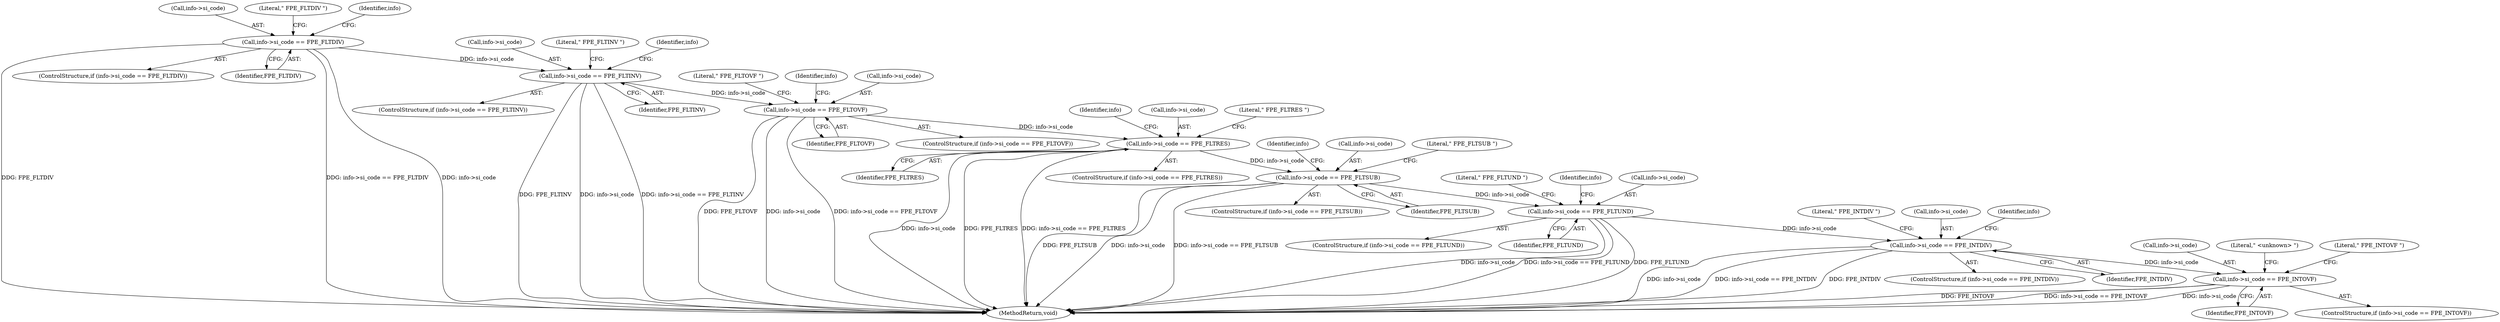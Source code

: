 digraph "0_Chrome_805eabb91d386c86bd64336c7643f6dfa864151d@pointer" {
"1000229" [label="(Call,info->si_code == FPE_INTOVF)"];
"1000220" [label="(Call,info->si_code == FPE_INTDIV)"];
"1000211" [label="(Call,info->si_code == FPE_FLTUND)"];
"1000202" [label="(Call,info->si_code == FPE_FLTSUB)"];
"1000193" [label="(Call,info->si_code == FPE_FLTRES)"];
"1000184" [label="(Call,info->si_code == FPE_FLTOVF)"];
"1000175" [label="(Call,info->si_code == FPE_FLTINV)"];
"1000166" [label="(Call,info->si_code == FPE_FLTDIV)"];
"1000226" [label="(Literal,\" FPE_INTDIV \")"];
"1000167" [label="(Call,info->si_code)"];
"1000183" [label="(ControlStructure,if (info->si_code == FPE_FLTOVF))"];
"1000445" [label="(MethodReturn,void)"];
"1000179" [label="(Identifier,FPE_FLTINV)"];
"1000213" [label="(Identifier,info)"];
"1000233" [label="(Identifier,FPE_INTOVF)"];
"1000221" [label="(Call,info->si_code)"];
"1000219" [label="(ControlStructure,if (info->si_code == FPE_INTDIV))"];
"1000203" [label="(Call,info->si_code)"];
"1000172" [label="(Literal,\" FPE_FLTDIV \")"];
"1000204" [label="(Identifier,info)"];
"1000175" [label="(Call,info->si_code == FPE_FLTINV)"];
"1000201" [label="(ControlStructure,if (info->si_code == FPE_FLTSUB))"];
"1000210" [label="(ControlStructure,if (info->si_code == FPE_FLTUND))"];
"1000174" [label="(ControlStructure,if (info->si_code == FPE_FLTINV))"];
"1000194" [label="(Call,info->si_code)"];
"1000220" [label="(Call,info->si_code == FPE_INTDIV)"];
"1000224" [label="(Identifier,FPE_INTDIV)"];
"1000190" [label="(Literal,\" FPE_FLTOVF \")"];
"1000231" [label="(Identifier,info)"];
"1000195" [label="(Identifier,info)"];
"1000176" [label="(Call,info->si_code)"];
"1000181" [label="(Literal,\" FPE_FLTINV \")"];
"1000165" [label="(ControlStructure,if (info->si_code == FPE_FLTDIV))"];
"1000166" [label="(Call,info->si_code == FPE_FLTDIV)"];
"1000217" [label="(Literal,\" FPE_FLTUND \")"];
"1000188" [label="(Identifier,FPE_FLTOVF)"];
"1000206" [label="(Identifier,FPE_FLTSUB)"];
"1000222" [label="(Identifier,info)"];
"1000230" [label="(Call,info->si_code)"];
"1000212" [label="(Call,info->si_code)"];
"1000185" [label="(Call,info->si_code)"];
"1000177" [label="(Identifier,info)"];
"1000192" [label="(ControlStructure,if (info->si_code == FPE_FLTRES))"];
"1000202" [label="(Call,info->si_code == FPE_FLTSUB)"];
"1000229" [label="(Call,info->si_code == FPE_INTOVF)"];
"1000238" [label="(Literal,\" <unknown> \")"];
"1000170" [label="(Identifier,FPE_FLTDIV)"];
"1000228" [label="(ControlStructure,if (info->si_code == FPE_INTOVF))"];
"1000211" [label="(Call,info->si_code == FPE_FLTUND)"];
"1000186" [label="(Identifier,info)"];
"1000215" [label="(Identifier,FPE_FLTUND)"];
"1000208" [label="(Literal,\" FPE_FLTSUB \")"];
"1000193" [label="(Call,info->si_code == FPE_FLTRES)"];
"1000197" [label="(Identifier,FPE_FLTRES)"];
"1000199" [label="(Literal,\" FPE_FLTRES \")"];
"1000235" [label="(Literal,\" FPE_INTOVF \")"];
"1000184" [label="(Call,info->si_code == FPE_FLTOVF)"];
"1000229" -> "1000228"  [label="AST: "];
"1000229" -> "1000233"  [label="CFG: "];
"1000230" -> "1000229"  [label="AST: "];
"1000233" -> "1000229"  [label="AST: "];
"1000235" -> "1000229"  [label="CFG: "];
"1000238" -> "1000229"  [label="CFG: "];
"1000229" -> "1000445"  [label="DDG: FPE_INTOVF"];
"1000229" -> "1000445"  [label="DDG: info->si_code == FPE_INTOVF"];
"1000229" -> "1000445"  [label="DDG: info->si_code"];
"1000220" -> "1000229"  [label="DDG: info->si_code"];
"1000220" -> "1000219"  [label="AST: "];
"1000220" -> "1000224"  [label="CFG: "];
"1000221" -> "1000220"  [label="AST: "];
"1000224" -> "1000220"  [label="AST: "];
"1000226" -> "1000220"  [label="CFG: "];
"1000231" -> "1000220"  [label="CFG: "];
"1000220" -> "1000445"  [label="DDG: info->si_code"];
"1000220" -> "1000445"  [label="DDG: info->si_code == FPE_INTDIV"];
"1000220" -> "1000445"  [label="DDG: FPE_INTDIV"];
"1000211" -> "1000220"  [label="DDG: info->si_code"];
"1000211" -> "1000210"  [label="AST: "];
"1000211" -> "1000215"  [label="CFG: "];
"1000212" -> "1000211"  [label="AST: "];
"1000215" -> "1000211"  [label="AST: "];
"1000217" -> "1000211"  [label="CFG: "];
"1000222" -> "1000211"  [label="CFG: "];
"1000211" -> "1000445"  [label="DDG: info->si_code"];
"1000211" -> "1000445"  [label="DDG: info->si_code == FPE_FLTUND"];
"1000211" -> "1000445"  [label="DDG: FPE_FLTUND"];
"1000202" -> "1000211"  [label="DDG: info->si_code"];
"1000202" -> "1000201"  [label="AST: "];
"1000202" -> "1000206"  [label="CFG: "];
"1000203" -> "1000202"  [label="AST: "];
"1000206" -> "1000202"  [label="AST: "];
"1000208" -> "1000202"  [label="CFG: "];
"1000213" -> "1000202"  [label="CFG: "];
"1000202" -> "1000445"  [label="DDG: FPE_FLTSUB"];
"1000202" -> "1000445"  [label="DDG: info->si_code"];
"1000202" -> "1000445"  [label="DDG: info->si_code == FPE_FLTSUB"];
"1000193" -> "1000202"  [label="DDG: info->si_code"];
"1000193" -> "1000192"  [label="AST: "];
"1000193" -> "1000197"  [label="CFG: "];
"1000194" -> "1000193"  [label="AST: "];
"1000197" -> "1000193"  [label="AST: "];
"1000199" -> "1000193"  [label="CFG: "];
"1000204" -> "1000193"  [label="CFG: "];
"1000193" -> "1000445"  [label="DDG: info->si_code"];
"1000193" -> "1000445"  [label="DDG: FPE_FLTRES"];
"1000193" -> "1000445"  [label="DDG: info->si_code == FPE_FLTRES"];
"1000184" -> "1000193"  [label="DDG: info->si_code"];
"1000184" -> "1000183"  [label="AST: "];
"1000184" -> "1000188"  [label="CFG: "];
"1000185" -> "1000184"  [label="AST: "];
"1000188" -> "1000184"  [label="AST: "];
"1000190" -> "1000184"  [label="CFG: "];
"1000195" -> "1000184"  [label="CFG: "];
"1000184" -> "1000445"  [label="DDG: FPE_FLTOVF"];
"1000184" -> "1000445"  [label="DDG: info->si_code"];
"1000184" -> "1000445"  [label="DDG: info->si_code == FPE_FLTOVF"];
"1000175" -> "1000184"  [label="DDG: info->si_code"];
"1000175" -> "1000174"  [label="AST: "];
"1000175" -> "1000179"  [label="CFG: "];
"1000176" -> "1000175"  [label="AST: "];
"1000179" -> "1000175"  [label="AST: "];
"1000181" -> "1000175"  [label="CFG: "];
"1000186" -> "1000175"  [label="CFG: "];
"1000175" -> "1000445"  [label="DDG: FPE_FLTINV"];
"1000175" -> "1000445"  [label="DDG: info->si_code"];
"1000175" -> "1000445"  [label="DDG: info->si_code == FPE_FLTINV"];
"1000166" -> "1000175"  [label="DDG: info->si_code"];
"1000166" -> "1000165"  [label="AST: "];
"1000166" -> "1000170"  [label="CFG: "];
"1000167" -> "1000166"  [label="AST: "];
"1000170" -> "1000166"  [label="AST: "];
"1000172" -> "1000166"  [label="CFG: "];
"1000177" -> "1000166"  [label="CFG: "];
"1000166" -> "1000445"  [label="DDG: info->si_code == FPE_FLTDIV"];
"1000166" -> "1000445"  [label="DDG: info->si_code"];
"1000166" -> "1000445"  [label="DDG: FPE_FLTDIV"];
}
